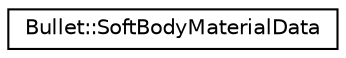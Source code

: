digraph "Graphical Class Hierarchy"
{
  edge [fontname="Helvetica",fontsize="10",labelfontname="Helvetica",labelfontsize="10"];
  node [fontname="Helvetica",fontsize="10",shape=record];
  rankdir="LR";
  Node1 [label="Bullet::SoftBodyMaterialData",height=0.2,width=0.4,color="black", fillcolor="white", style="filled",URL="$class_bullet_1_1_soft_body_material_data.html"];
}
